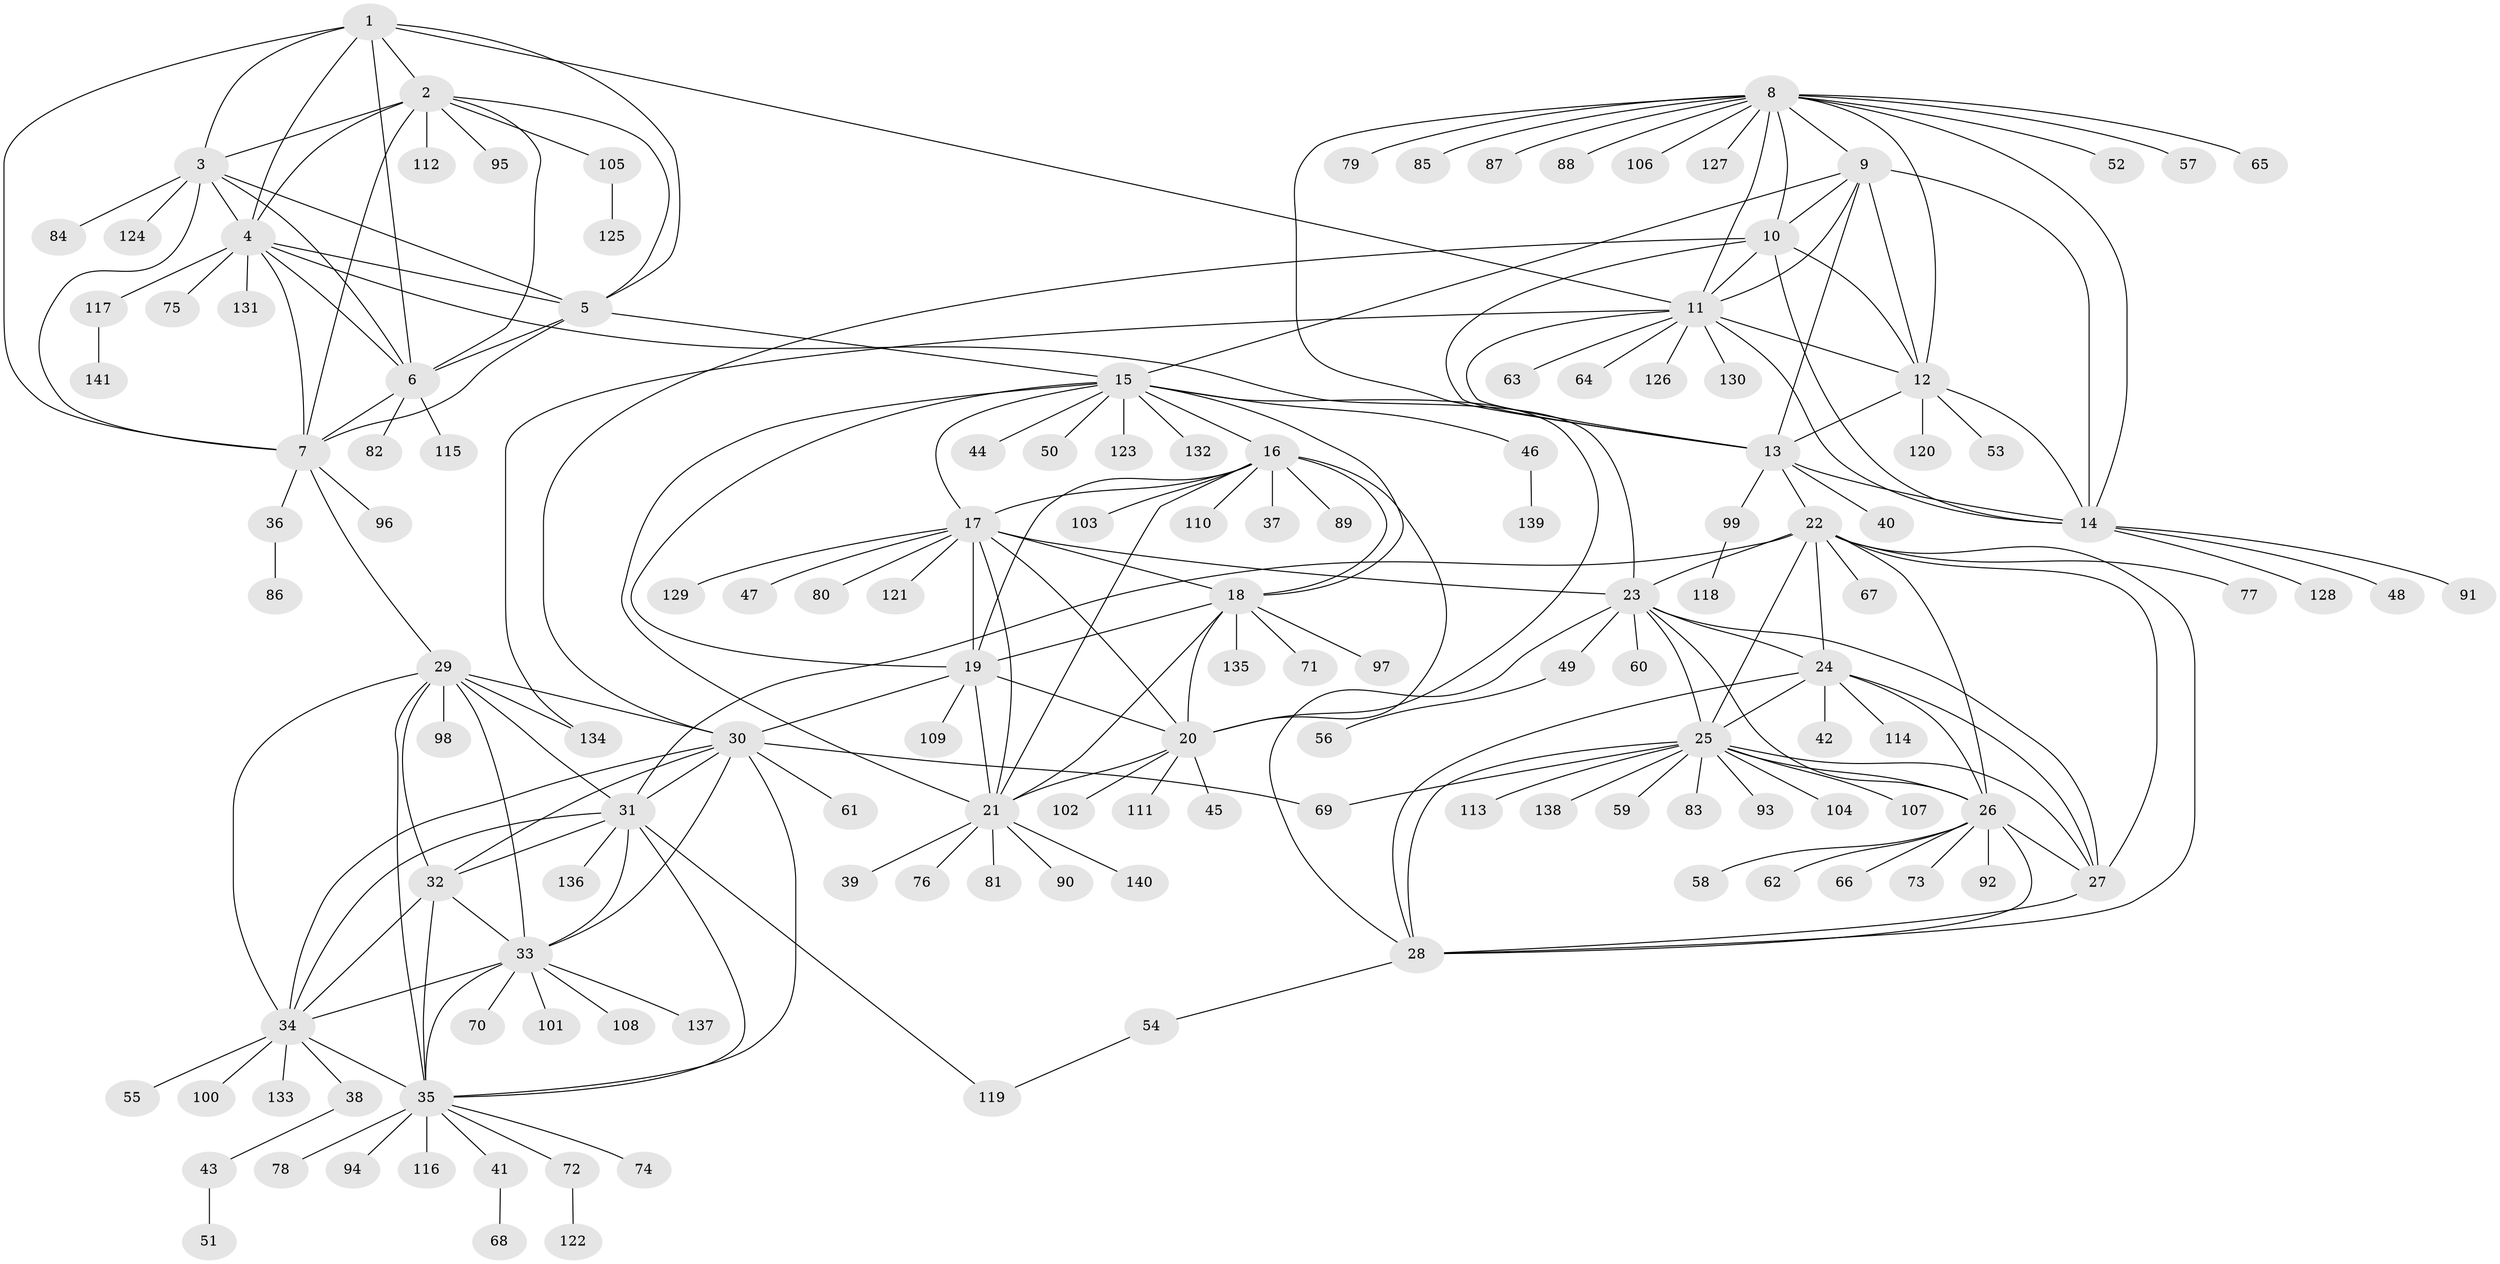// coarse degree distribution, {1: 0.7945205479452054, 6: 0.0273972602739726, 8: 0.0273972602739726, 10: 0.0136986301369863, 2: 0.0273972602739726, 11: 0.0136986301369863, 21: 0.0136986301369863, 14: 0.0136986301369863, 5: 0.0273972602739726, 4: 0.0410958904109589}
// Generated by graph-tools (version 1.1) at 2025/45/03/06/25 01:45:10]
// undirected, 141 vertices, 224 edges
graph export_dot {
graph [start="1"]
  node [color=gray90,style=filled];
  1;
  2;
  3;
  4;
  5;
  6;
  7;
  8;
  9;
  10;
  11;
  12;
  13;
  14;
  15;
  16;
  17;
  18;
  19;
  20;
  21;
  22;
  23;
  24;
  25;
  26;
  27;
  28;
  29;
  30;
  31;
  32;
  33;
  34;
  35;
  36;
  37;
  38;
  39;
  40;
  41;
  42;
  43;
  44;
  45;
  46;
  47;
  48;
  49;
  50;
  51;
  52;
  53;
  54;
  55;
  56;
  57;
  58;
  59;
  60;
  61;
  62;
  63;
  64;
  65;
  66;
  67;
  68;
  69;
  70;
  71;
  72;
  73;
  74;
  75;
  76;
  77;
  78;
  79;
  80;
  81;
  82;
  83;
  84;
  85;
  86;
  87;
  88;
  89;
  90;
  91;
  92;
  93;
  94;
  95;
  96;
  97;
  98;
  99;
  100;
  101;
  102;
  103;
  104;
  105;
  106;
  107;
  108;
  109;
  110;
  111;
  112;
  113;
  114;
  115;
  116;
  117;
  118;
  119;
  120;
  121;
  122;
  123;
  124;
  125;
  126;
  127;
  128;
  129;
  130;
  131;
  132;
  133;
  134;
  135;
  136;
  137;
  138;
  139;
  140;
  141;
  1 -- 2;
  1 -- 3;
  1 -- 4;
  1 -- 5;
  1 -- 6;
  1 -- 7;
  1 -- 11;
  2 -- 3;
  2 -- 4;
  2 -- 5;
  2 -- 6;
  2 -- 7;
  2 -- 95;
  2 -- 105;
  2 -- 112;
  3 -- 4;
  3 -- 5;
  3 -- 6;
  3 -- 7;
  3 -- 84;
  3 -- 124;
  4 -- 5;
  4 -- 6;
  4 -- 7;
  4 -- 23;
  4 -- 75;
  4 -- 117;
  4 -- 131;
  5 -- 6;
  5 -- 7;
  5 -- 15;
  6 -- 7;
  6 -- 82;
  6 -- 115;
  7 -- 29;
  7 -- 36;
  7 -- 96;
  8 -- 9;
  8 -- 10;
  8 -- 11;
  8 -- 12;
  8 -- 13;
  8 -- 14;
  8 -- 52;
  8 -- 57;
  8 -- 65;
  8 -- 79;
  8 -- 85;
  8 -- 87;
  8 -- 88;
  8 -- 106;
  8 -- 127;
  9 -- 10;
  9 -- 11;
  9 -- 12;
  9 -- 13;
  9 -- 14;
  9 -- 15;
  10 -- 11;
  10 -- 12;
  10 -- 13;
  10 -- 14;
  10 -- 30;
  11 -- 12;
  11 -- 13;
  11 -- 14;
  11 -- 63;
  11 -- 64;
  11 -- 126;
  11 -- 130;
  11 -- 134;
  12 -- 13;
  12 -- 14;
  12 -- 53;
  12 -- 120;
  13 -- 14;
  13 -- 22;
  13 -- 40;
  13 -- 99;
  14 -- 48;
  14 -- 91;
  14 -- 128;
  15 -- 16;
  15 -- 17;
  15 -- 18;
  15 -- 19;
  15 -- 20;
  15 -- 21;
  15 -- 44;
  15 -- 46;
  15 -- 50;
  15 -- 123;
  15 -- 132;
  16 -- 17;
  16 -- 18;
  16 -- 19;
  16 -- 20;
  16 -- 21;
  16 -- 37;
  16 -- 89;
  16 -- 103;
  16 -- 110;
  17 -- 18;
  17 -- 19;
  17 -- 20;
  17 -- 21;
  17 -- 23;
  17 -- 47;
  17 -- 80;
  17 -- 121;
  17 -- 129;
  18 -- 19;
  18 -- 20;
  18 -- 21;
  18 -- 71;
  18 -- 97;
  18 -- 135;
  19 -- 20;
  19 -- 21;
  19 -- 30;
  19 -- 109;
  20 -- 21;
  20 -- 45;
  20 -- 102;
  20 -- 111;
  21 -- 39;
  21 -- 76;
  21 -- 81;
  21 -- 90;
  21 -- 140;
  22 -- 23;
  22 -- 24;
  22 -- 25;
  22 -- 26;
  22 -- 27;
  22 -- 28;
  22 -- 31;
  22 -- 67;
  22 -- 77;
  23 -- 24;
  23 -- 25;
  23 -- 26;
  23 -- 27;
  23 -- 28;
  23 -- 49;
  23 -- 60;
  24 -- 25;
  24 -- 26;
  24 -- 27;
  24 -- 28;
  24 -- 42;
  24 -- 114;
  25 -- 26;
  25 -- 27;
  25 -- 28;
  25 -- 59;
  25 -- 69;
  25 -- 83;
  25 -- 93;
  25 -- 104;
  25 -- 107;
  25 -- 113;
  25 -- 138;
  26 -- 27;
  26 -- 28;
  26 -- 58;
  26 -- 62;
  26 -- 66;
  26 -- 73;
  26 -- 92;
  27 -- 28;
  28 -- 54;
  29 -- 30;
  29 -- 31;
  29 -- 32;
  29 -- 33;
  29 -- 34;
  29 -- 35;
  29 -- 98;
  29 -- 134;
  30 -- 31;
  30 -- 32;
  30 -- 33;
  30 -- 34;
  30 -- 35;
  30 -- 61;
  30 -- 69;
  31 -- 32;
  31 -- 33;
  31 -- 34;
  31 -- 35;
  31 -- 119;
  31 -- 136;
  32 -- 33;
  32 -- 34;
  32 -- 35;
  33 -- 34;
  33 -- 35;
  33 -- 70;
  33 -- 101;
  33 -- 108;
  33 -- 137;
  34 -- 35;
  34 -- 38;
  34 -- 55;
  34 -- 100;
  34 -- 133;
  35 -- 41;
  35 -- 72;
  35 -- 74;
  35 -- 78;
  35 -- 94;
  35 -- 116;
  36 -- 86;
  38 -- 43;
  41 -- 68;
  43 -- 51;
  46 -- 139;
  49 -- 56;
  54 -- 119;
  72 -- 122;
  99 -- 118;
  105 -- 125;
  117 -- 141;
}

